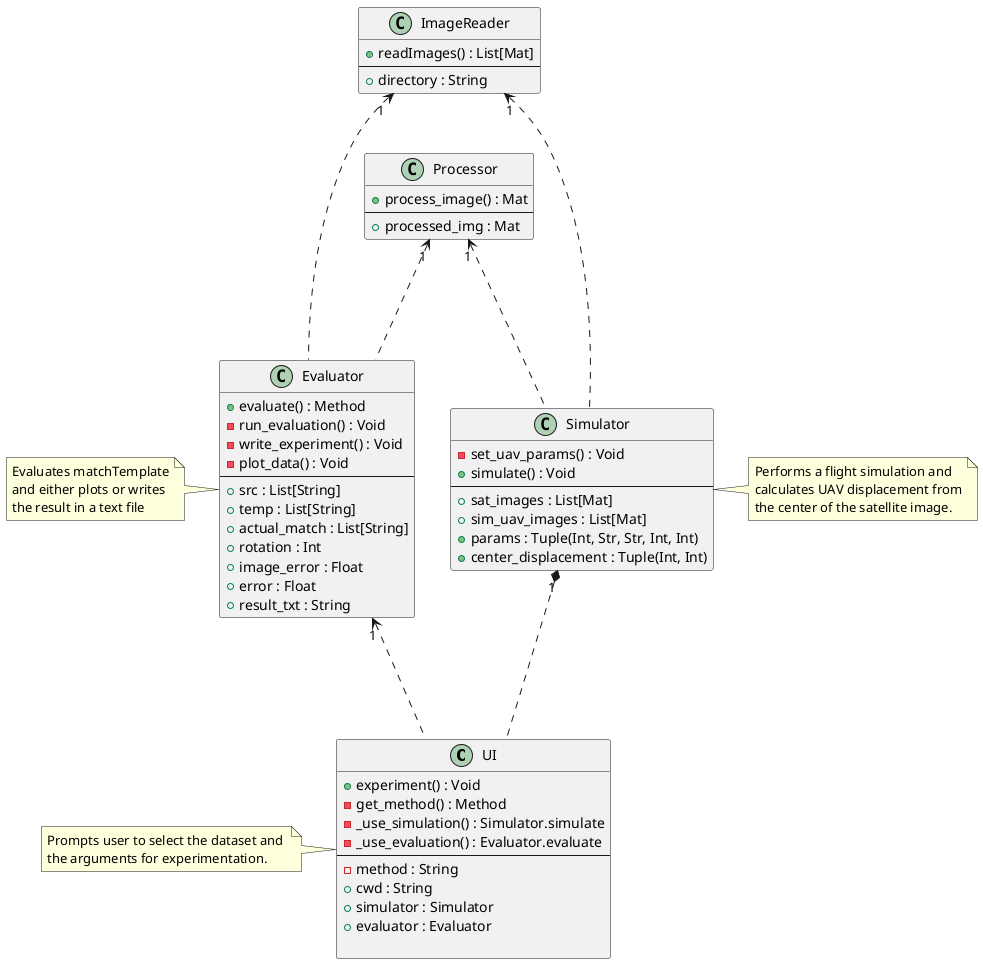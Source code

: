 @startuml

class UI{
    +experiment() : Void
    -get_method() : Method
    -_use_simulation() : Simulator.simulate
    -_use_evaluation() : Evaluator.evaluate
    --
    -method : String
    +cwd : String
    +simulator : Simulator
    +evaluator : Evaluator

}
note left: Prompts user to select the dataset and \nthe arguments for experimentation.
class Evaluator{
    +evaluate() : Method
    -run_evaluation() : Void
    -write_experiment() : Void
    -plot_data() : Void
    --
    +src : List[String]
    +temp : List[String]
    +actual_match : List[String]
    +rotation : Int
    +image_error : Float
    +error : Float
    +result_txt : String
}

note left: Evaluates matchTemplate\nand either plots or writes\nthe result in a text file

class Simulator{
    -set_uav_params() : Void
    +simulate() : Void
    --
    +sat_images : List[Mat]
    +sim_uav_images : List[Mat]
    +params : Tuple(Int, Str, Str, Int, Int)
    +center_displacement : Tuple(Int, Int)
}

note right of Simulator: Performs a flight simulation and\ncalculates UAV displacement from\nthe center of the satellite image.

class ImageReader{
    +readImages() : List[Mat]
    --
    +directory : String
}

class Processor{
    +process_image() : Mat
    --
    +processed_img : Mat
}


Simulator "1" *--. UI
Evaluator "1" <--. UI
ImageReader "1" <---. Simulator
ImageReader "1" <---. Evaluator
Processor "1"  <--. Evaluator
Processor "1" <--. Simulator

@enduml